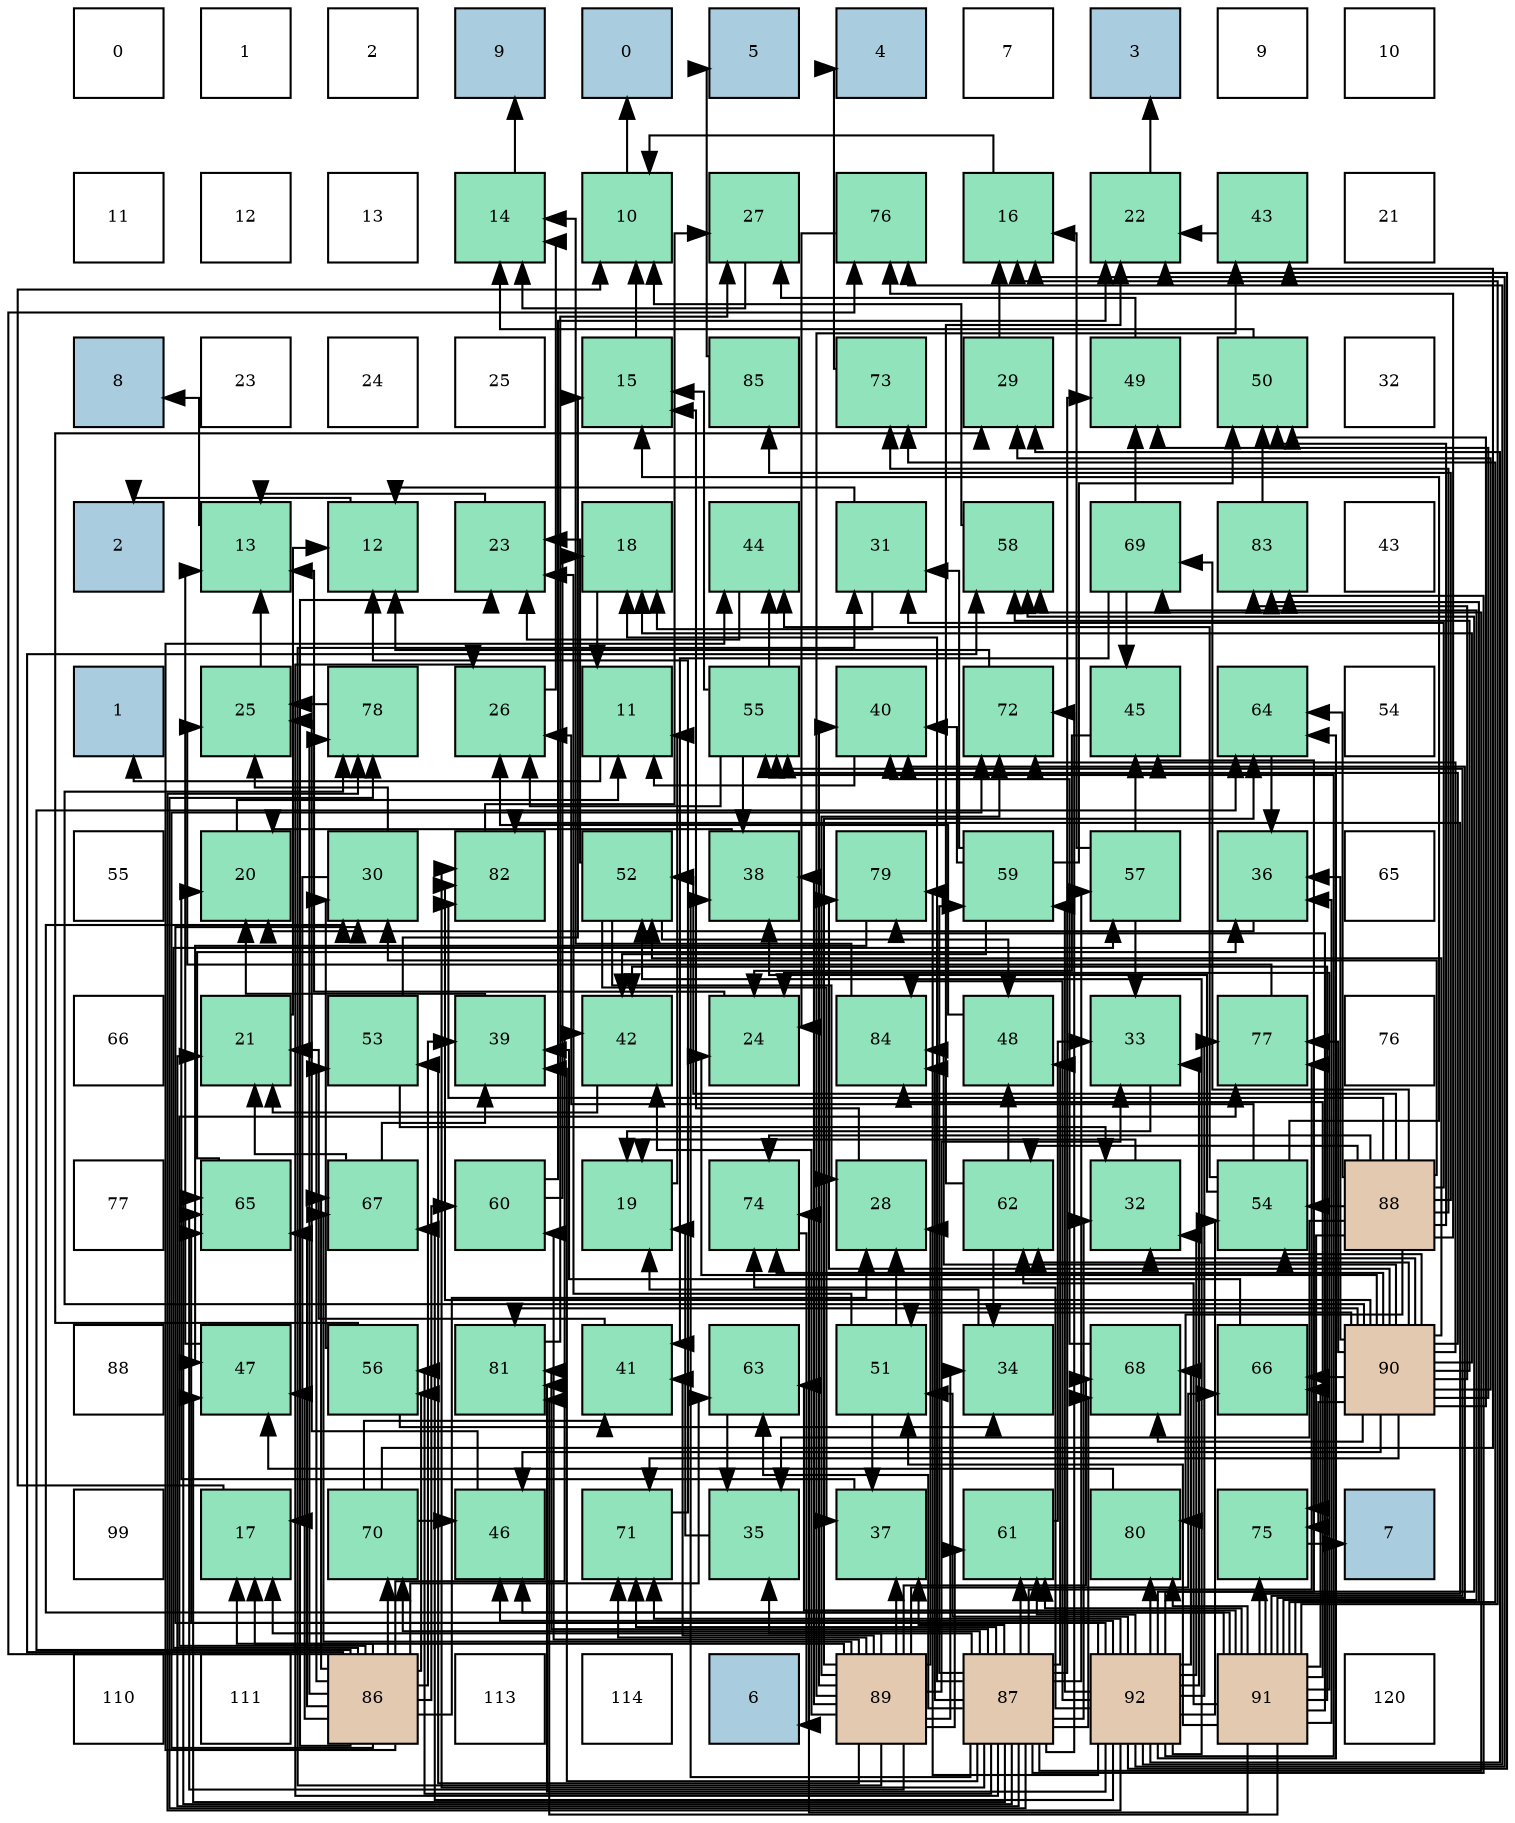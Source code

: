 digraph layout{
 rankdir=TB;
 splines=ortho;
 node [style=filled shape=square fixedsize=true width=0.6];
0[label="0", fontsize=8, fillcolor="#ffffff"];
1[label="1", fontsize=8, fillcolor="#ffffff"];
2[label="2", fontsize=8, fillcolor="#ffffff"];
3[label="9", fontsize=8, fillcolor="#a9ccde"];
4[label="0", fontsize=8, fillcolor="#a9ccde"];
5[label="5", fontsize=8, fillcolor="#a9ccde"];
6[label="4", fontsize=8, fillcolor="#a9ccde"];
7[label="7", fontsize=8, fillcolor="#ffffff"];
8[label="3", fontsize=8, fillcolor="#a9ccde"];
9[label="9", fontsize=8, fillcolor="#ffffff"];
10[label="10", fontsize=8, fillcolor="#ffffff"];
11[label="11", fontsize=8, fillcolor="#ffffff"];
12[label="12", fontsize=8, fillcolor="#ffffff"];
13[label="13", fontsize=8, fillcolor="#ffffff"];
14[label="14", fontsize=8, fillcolor="#91e3bb"];
15[label="10", fontsize=8, fillcolor="#91e3bb"];
16[label="27", fontsize=8, fillcolor="#91e3bb"];
17[label="76", fontsize=8, fillcolor="#91e3bb"];
18[label="16", fontsize=8, fillcolor="#91e3bb"];
19[label="22", fontsize=8, fillcolor="#91e3bb"];
20[label="43", fontsize=8, fillcolor="#91e3bb"];
21[label="21", fontsize=8, fillcolor="#ffffff"];
22[label="8", fontsize=8, fillcolor="#a9ccde"];
23[label="23", fontsize=8, fillcolor="#ffffff"];
24[label="24", fontsize=8, fillcolor="#ffffff"];
25[label="25", fontsize=8, fillcolor="#ffffff"];
26[label="15", fontsize=8, fillcolor="#91e3bb"];
27[label="85", fontsize=8, fillcolor="#91e3bb"];
28[label="73", fontsize=8, fillcolor="#91e3bb"];
29[label="29", fontsize=8, fillcolor="#91e3bb"];
30[label="49", fontsize=8, fillcolor="#91e3bb"];
31[label="50", fontsize=8, fillcolor="#91e3bb"];
32[label="32", fontsize=8, fillcolor="#ffffff"];
33[label="2", fontsize=8, fillcolor="#a9ccde"];
34[label="13", fontsize=8, fillcolor="#91e3bb"];
35[label="12", fontsize=8, fillcolor="#91e3bb"];
36[label="23", fontsize=8, fillcolor="#91e3bb"];
37[label="18", fontsize=8, fillcolor="#91e3bb"];
38[label="44", fontsize=8, fillcolor="#91e3bb"];
39[label="31", fontsize=8, fillcolor="#91e3bb"];
40[label="58", fontsize=8, fillcolor="#91e3bb"];
41[label="69", fontsize=8, fillcolor="#91e3bb"];
42[label="83", fontsize=8, fillcolor="#91e3bb"];
43[label="43", fontsize=8, fillcolor="#ffffff"];
44[label="1", fontsize=8, fillcolor="#a9ccde"];
45[label="25", fontsize=8, fillcolor="#91e3bb"];
46[label="78", fontsize=8, fillcolor="#91e3bb"];
47[label="26", fontsize=8, fillcolor="#91e3bb"];
48[label="11", fontsize=8, fillcolor="#91e3bb"];
49[label="55", fontsize=8, fillcolor="#91e3bb"];
50[label="40", fontsize=8, fillcolor="#91e3bb"];
51[label="72", fontsize=8, fillcolor="#91e3bb"];
52[label="45", fontsize=8, fillcolor="#91e3bb"];
53[label="64", fontsize=8, fillcolor="#91e3bb"];
54[label="54", fontsize=8, fillcolor="#ffffff"];
55[label="55", fontsize=8, fillcolor="#ffffff"];
56[label="20", fontsize=8, fillcolor="#91e3bb"];
57[label="30", fontsize=8, fillcolor="#91e3bb"];
58[label="82", fontsize=8, fillcolor="#91e3bb"];
59[label="52", fontsize=8, fillcolor="#91e3bb"];
60[label="38", fontsize=8, fillcolor="#91e3bb"];
61[label="79", fontsize=8, fillcolor="#91e3bb"];
62[label="59", fontsize=8, fillcolor="#91e3bb"];
63[label="57", fontsize=8, fillcolor="#91e3bb"];
64[label="36", fontsize=8, fillcolor="#91e3bb"];
65[label="65", fontsize=8, fillcolor="#ffffff"];
66[label="66", fontsize=8, fillcolor="#ffffff"];
67[label="21", fontsize=8, fillcolor="#91e3bb"];
68[label="53", fontsize=8, fillcolor="#91e3bb"];
69[label="39", fontsize=8, fillcolor="#91e3bb"];
70[label="42", fontsize=8, fillcolor="#91e3bb"];
71[label="24", fontsize=8, fillcolor="#91e3bb"];
72[label="84", fontsize=8, fillcolor="#91e3bb"];
73[label="48", fontsize=8, fillcolor="#91e3bb"];
74[label="33", fontsize=8, fillcolor="#91e3bb"];
75[label="77", fontsize=8, fillcolor="#91e3bb"];
76[label="76", fontsize=8, fillcolor="#ffffff"];
77[label="77", fontsize=8, fillcolor="#ffffff"];
78[label="65", fontsize=8, fillcolor="#91e3bb"];
79[label="67", fontsize=8, fillcolor="#91e3bb"];
80[label="60", fontsize=8, fillcolor="#91e3bb"];
81[label="19", fontsize=8, fillcolor="#91e3bb"];
82[label="74", fontsize=8, fillcolor="#91e3bb"];
83[label="28", fontsize=8, fillcolor="#91e3bb"];
84[label="62", fontsize=8, fillcolor="#91e3bb"];
85[label="32", fontsize=8, fillcolor="#91e3bb"];
86[label="54", fontsize=8, fillcolor="#91e3bb"];
87[label="88", fontsize=8, fillcolor="#e3c9af"];
88[label="88", fontsize=8, fillcolor="#ffffff"];
89[label="47", fontsize=8, fillcolor="#91e3bb"];
90[label="56", fontsize=8, fillcolor="#91e3bb"];
91[label="81", fontsize=8, fillcolor="#91e3bb"];
92[label="41", fontsize=8, fillcolor="#91e3bb"];
93[label="63", fontsize=8, fillcolor="#91e3bb"];
94[label="51", fontsize=8, fillcolor="#91e3bb"];
95[label="34", fontsize=8, fillcolor="#91e3bb"];
96[label="68", fontsize=8, fillcolor="#91e3bb"];
97[label="66", fontsize=8, fillcolor="#91e3bb"];
98[label="90", fontsize=8, fillcolor="#e3c9af"];
99[label="99", fontsize=8, fillcolor="#ffffff"];
100[label="17", fontsize=8, fillcolor="#91e3bb"];
101[label="70", fontsize=8, fillcolor="#91e3bb"];
102[label="46", fontsize=8, fillcolor="#91e3bb"];
103[label="71", fontsize=8, fillcolor="#91e3bb"];
104[label="35", fontsize=8, fillcolor="#91e3bb"];
105[label="37", fontsize=8, fillcolor="#91e3bb"];
106[label="61", fontsize=8, fillcolor="#91e3bb"];
107[label="80", fontsize=8, fillcolor="#91e3bb"];
108[label="75", fontsize=8, fillcolor="#91e3bb"];
109[label="7", fontsize=8, fillcolor="#a9ccde"];
110[label="110", fontsize=8, fillcolor="#ffffff"];
111[label="111", fontsize=8, fillcolor="#ffffff"];
112[label="86", fontsize=8, fillcolor="#e3c9af"];
113[label="113", fontsize=8, fillcolor="#ffffff"];
114[label="114", fontsize=8, fillcolor="#ffffff"];
115[label="6", fontsize=8, fillcolor="#a9ccde"];
116[label="89", fontsize=8, fillcolor="#e3c9af"];
117[label="87", fontsize=8, fillcolor="#e3c9af"];
118[label="92", fontsize=8, fillcolor="#e3c9af"];
119[label="91", fontsize=8, fillcolor="#e3c9af"];
120[label="120", fontsize=8, fillcolor="#ffffff"];
edge [constraint=false, style=vis];15 -> 4;
48 -> 44;
35 -> 33;
34 -> 22;
14 -> 3;
26 -> 15;
18 -> 15;
100 -> 15;
37 -> 48;
81 -> 48;
56 -> 48;
67 -> 35;
19 -> 8;
36 -> 34;
71 -> 34;
45 -> 34;
47 -> 14;
16 -> 14;
83 -> 26;
29 -> 18;
57 -> 100;
57 -> 45;
39 -> 35;
39 -> 37;
85 -> 81;
74 -> 81;
95 -> 81;
104 -> 81;
64 -> 56;
105 -> 56;
60 -> 56;
69 -> 56;
50 -> 48;
92 -> 67;
70 -> 67;
20 -> 19;
38 -> 36;
52 -> 71;
102 -> 45;
89 -> 34;
73 -> 47;
30 -> 16;
31 -> 14;
94 -> 36;
94 -> 83;
94 -> 105;
59 -> 36;
59 -> 83;
59 -> 105;
59 -> 73;
68 -> 26;
68 -> 85;
86 -> 26;
86 -> 47;
86 -> 60;
86 -> 38;
49 -> 26;
49 -> 47;
49 -> 60;
49 -> 38;
90 -> 29;
90 -> 57;
90 -> 95;
63 -> 18;
63 -> 74;
63 -> 52;
40 -> 15;
62 -> 39;
62 -> 50;
62 -> 70;
62 -> 31;
80 -> 37;
80 -> 19;
106 -> 74;
84 -> 19;
84 -> 95;
84 -> 73;
93 -> 104;
53 -> 64;
78 -> 64;
97 -> 69;
79 -> 67;
79 -> 69;
96 -> 50;
41 -> 92;
41 -> 52;
41 -> 30;
101 -> 92;
101 -> 20;
101 -> 102;
103 -> 35;
51 -> 35;
28 -> 6;
82 -> 115;
108 -> 109;
17 -> 71;
75 -> 45;
46 -> 45;
61 -> 89;
107 -> 89;
91 -> 16;
58 -> 16;
42 -> 31;
72 -> 14;
27 -> 5;
112 -> 100;
112 -> 36;
112 -> 83;
112 -> 69;
112 -> 70;
112 -> 38;
112 -> 89;
112 -> 68;
112 -> 90;
112 -> 63;
112 -> 40;
112 -> 80;
112 -> 93;
112 -> 53;
112 -> 78;
112 -> 79;
112 -> 101;
112 -> 51;
112 -> 17;
112 -> 75;
112 -> 46;
117 -> 100;
117 -> 37;
117 -> 67;
117 -> 47;
117 -> 85;
117 -> 105;
117 -> 60;
117 -> 69;
117 -> 89;
117 -> 73;
117 -> 30;
117 -> 90;
117 -> 63;
117 -> 40;
117 -> 62;
117 -> 106;
117 -> 93;
117 -> 78;
117 -> 96;
117 -> 101;
117 -> 103;
117 -> 51;
117 -> 75;
117 -> 46;
117 -> 91;
117 -> 58;
117 -> 42;
117 -> 72;
87 -> 57;
87 -> 39;
87 -> 104;
87 -> 31;
87 -> 59;
87 -> 86;
87 -> 84;
87 -> 53;
87 -> 41;
87 -> 28;
87 -> 82;
87 -> 108;
87 -> 17;
87 -> 107;
87 -> 58;
87 -> 27;
116 -> 100;
116 -> 83;
116 -> 39;
116 -> 74;
116 -> 95;
116 -> 104;
116 -> 105;
116 -> 60;
116 -> 50;
116 -> 92;
116 -> 70;
116 -> 20;
116 -> 68;
116 -> 80;
116 -> 106;
116 -> 53;
116 -> 78;
116 -> 97;
116 -> 79;
116 -> 96;
116 -> 103;
116 -> 51;
98 -> 37;
98 -> 71;
98 -> 29;
98 -> 85;
98 -> 64;
98 -> 102;
98 -> 30;
98 -> 31;
98 -> 94;
98 -> 59;
98 -> 86;
98 -> 49;
98 -> 40;
98 -> 84;
98 -> 97;
98 -> 96;
98 -> 103;
98 -> 51;
98 -> 82;
98 -> 108;
98 -> 75;
98 -> 46;
98 -> 61;
98 -> 91;
98 -> 58;
98 -> 42;
98 -> 72;
119 -> 18;
119 -> 71;
119 -> 57;
119 -> 64;
119 -> 50;
119 -> 70;
119 -> 102;
119 -> 94;
119 -> 49;
119 -> 106;
119 -> 84;
119 -> 93;
119 -> 97;
119 -> 41;
119 -> 28;
119 -> 82;
119 -> 108;
119 -> 61;
119 -> 107;
119 -> 91;
119 -> 58;
119 -> 42;
119 -> 72;
118 -> 18;
118 -> 19;
118 -> 29;
118 -> 57;
118 -> 85;
118 -> 74;
118 -> 52;
118 -> 102;
118 -> 94;
118 -> 59;
118 -> 86;
118 -> 49;
118 -> 40;
118 -> 62;
118 -> 106;
118 -> 53;
118 -> 78;
118 -> 79;
118 -> 96;
118 -> 103;
118 -> 82;
118 -> 17;
118 -> 75;
118 -> 46;
118 -> 61;
118 -> 107;
118 -> 91;
118 -> 72;
edge [constraint=true, style=invis];
0 -> 11 -> 22 -> 33 -> 44 -> 55 -> 66 -> 77 -> 88 -> 99 -> 110;
1 -> 12 -> 23 -> 34 -> 45 -> 56 -> 67 -> 78 -> 89 -> 100 -> 111;
2 -> 13 -> 24 -> 35 -> 46 -> 57 -> 68 -> 79 -> 90 -> 101 -> 112;
3 -> 14 -> 25 -> 36 -> 47 -> 58 -> 69 -> 80 -> 91 -> 102 -> 113;
4 -> 15 -> 26 -> 37 -> 48 -> 59 -> 70 -> 81 -> 92 -> 103 -> 114;
5 -> 16 -> 27 -> 38 -> 49 -> 60 -> 71 -> 82 -> 93 -> 104 -> 115;
6 -> 17 -> 28 -> 39 -> 50 -> 61 -> 72 -> 83 -> 94 -> 105 -> 116;
7 -> 18 -> 29 -> 40 -> 51 -> 62 -> 73 -> 84 -> 95 -> 106 -> 117;
8 -> 19 -> 30 -> 41 -> 52 -> 63 -> 74 -> 85 -> 96 -> 107 -> 118;
9 -> 20 -> 31 -> 42 -> 53 -> 64 -> 75 -> 86 -> 97 -> 108 -> 119;
10 -> 21 -> 32 -> 43 -> 54 -> 65 -> 76 -> 87 -> 98 -> 109 -> 120;
rank = same {0 -> 1 -> 2 -> 3 -> 4 -> 5 -> 6 -> 7 -> 8 -> 9 -> 10};
rank = same {11 -> 12 -> 13 -> 14 -> 15 -> 16 -> 17 -> 18 -> 19 -> 20 -> 21};
rank = same {22 -> 23 -> 24 -> 25 -> 26 -> 27 -> 28 -> 29 -> 30 -> 31 -> 32};
rank = same {33 -> 34 -> 35 -> 36 -> 37 -> 38 -> 39 -> 40 -> 41 -> 42 -> 43};
rank = same {44 -> 45 -> 46 -> 47 -> 48 -> 49 -> 50 -> 51 -> 52 -> 53 -> 54};
rank = same {55 -> 56 -> 57 -> 58 -> 59 -> 60 -> 61 -> 62 -> 63 -> 64 -> 65};
rank = same {66 -> 67 -> 68 -> 69 -> 70 -> 71 -> 72 -> 73 -> 74 -> 75 -> 76};
rank = same {77 -> 78 -> 79 -> 80 -> 81 -> 82 -> 83 -> 84 -> 85 -> 86 -> 87};
rank = same {88 -> 89 -> 90 -> 91 -> 92 -> 93 -> 94 -> 95 -> 96 -> 97 -> 98};
rank = same {99 -> 100 -> 101 -> 102 -> 103 -> 104 -> 105 -> 106 -> 107 -> 108 -> 109};
rank = same {110 -> 111 -> 112 -> 113 -> 114 -> 115 -> 116 -> 117 -> 118 -> 119 -> 120};
}